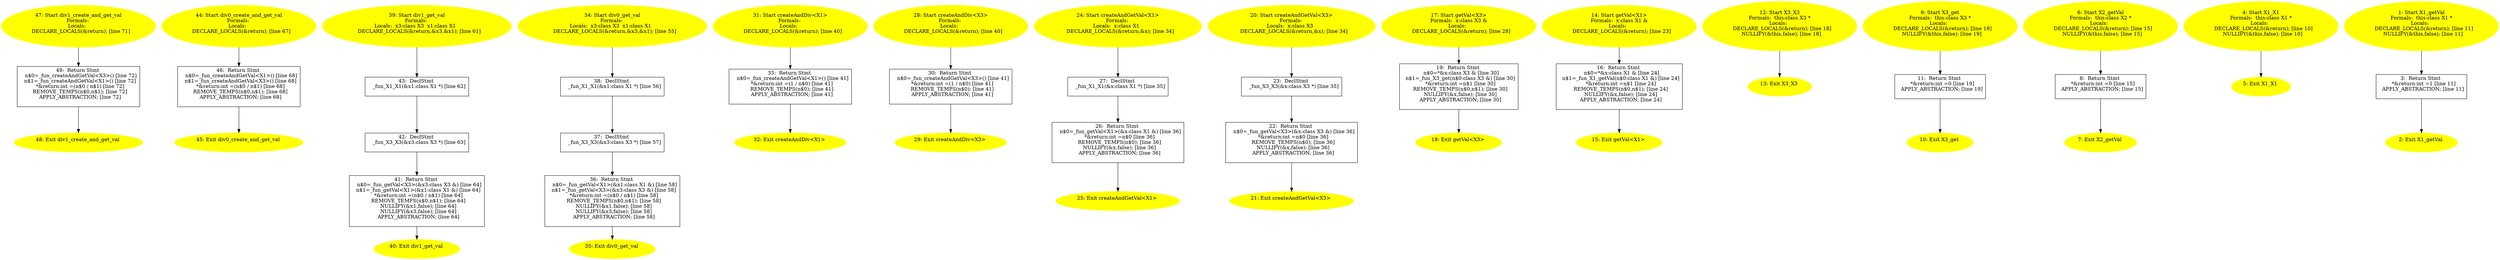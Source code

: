 digraph iCFG {
49 [label="49:  Return Stmt \n   n$0=_fun_createAndGetVal<X3>() [line 72]\n  n$1=_fun_createAndGetVal<X1>() [line 72]\n  *&return:int =(n$0 / n$1) [line 72]\n  REMOVE_TEMPS(n$0,n$1); [line 72]\n  APPLY_ABSTRACTION; [line 72]\n " shape="box"]
	

	 49 -> 48 ;
48 [label="48: Exit div1_create_and_get_val \n  " color=yellow style=filled]
	

47 [label="47: Start div1_create_and_get_val\nFormals: \nLocals:  \n   DECLARE_LOCALS(&return); [line 71]\n " color=yellow style=filled]
	

	 47 -> 49 ;
46 [label="46:  Return Stmt \n   n$0=_fun_createAndGetVal<X1>() [line 68]\n  n$1=_fun_createAndGetVal<X3>() [line 68]\n  *&return:int =(n$0 / n$1) [line 68]\n  REMOVE_TEMPS(n$0,n$1); [line 68]\n  APPLY_ABSTRACTION; [line 68]\n " shape="box"]
	

	 46 -> 45 ;
45 [label="45: Exit div0_create_and_get_val \n  " color=yellow style=filled]
	

44 [label="44: Start div0_create_and_get_val\nFormals: \nLocals:  \n   DECLARE_LOCALS(&return); [line 67]\n " color=yellow style=filled]
	

	 44 -> 46 ;
43 [label="43:  DeclStmt \n   _fun_X1_X1(&x1:class X1 *) [line 62]\n " shape="box"]
	

	 43 -> 42 ;
42 [label="42:  DeclStmt \n   _fun_X3_X3(&x3:class X3 *) [line 63]\n " shape="box"]
	

	 42 -> 41 ;
41 [label="41:  Return Stmt \n   n$0=_fun_getVal<X3>(&x3:class X3 &) [line 64]\n  n$1=_fun_getVal<X1>(&x1:class X1 &) [line 64]\n  *&return:int =(n$0 / n$1) [line 64]\n  REMOVE_TEMPS(n$0,n$1); [line 64]\n  NULLIFY(&x1,false); [line 64]\n  NULLIFY(&x3,false); [line 64]\n  APPLY_ABSTRACTION; [line 64]\n " shape="box"]
	

	 41 -> 40 ;
40 [label="40: Exit div1_get_val \n  " color=yellow style=filled]
	

39 [label="39: Start div1_get_val\nFormals: \nLocals:  x3:class X3  x1:class X1  \n   DECLARE_LOCALS(&return,&x3,&x1); [line 61]\n " color=yellow style=filled]
	

	 39 -> 43 ;
38 [label="38:  DeclStmt \n   _fun_X1_X1(&x1:class X1 *) [line 56]\n " shape="box"]
	

	 38 -> 37 ;
37 [label="37:  DeclStmt \n   _fun_X3_X3(&x3:class X3 *) [line 57]\n " shape="box"]
	

	 37 -> 36 ;
36 [label="36:  Return Stmt \n   n$0=_fun_getVal<X1>(&x1:class X1 &) [line 58]\n  n$1=_fun_getVal<X3>(&x3:class X3 &) [line 58]\n  *&return:int =(n$0 / n$1) [line 58]\n  REMOVE_TEMPS(n$0,n$1); [line 58]\n  NULLIFY(&x1,false); [line 58]\n  NULLIFY(&x3,false); [line 58]\n  APPLY_ABSTRACTION; [line 58]\n " shape="box"]
	

	 36 -> 35 ;
35 [label="35: Exit div0_get_val \n  " color=yellow style=filled]
	

34 [label="34: Start div0_get_val\nFormals: \nLocals:  x3:class X3  x1:class X1  \n   DECLARE_LOCALS(&return,&x3,&x1); [line 55]\n " color=yellow style=filled]
	

	 34 -> 38 ;
33 [label="33:  Return Stmt \n   n$0=_fun_createAndGetVal<X1>() [line 41]\n  *&return:int =(1 / n$0) [line 41]\n  REMOVE_TEMPS(n$0); [line 41]\n  APPLY_ABSTRACTION; [line 41]\n " shape="box"]
	

	 33 -> 32 ;
32 [label="32: Exit createAndDiv<X1> \n  " color=yellow style=filled]
	

31 [label="31: Start createAndDiv<X1>\nFormals: \nLocals:  \n   DECLARE_LOCALS(&return); [line 40]\n " color=yellow style=filled]
	

	 31 -> 33 ;
30 [label="30:  Return Stmt \n   n$0=_fun_createAndGetVal<X3>() [line 41]\n  *&return:int =(1 / n$0) [line 41]\n  REMOVE_TEMPS(n$0); [line 41]\n  APPLY_ABSTRACTION; [line 41]\n " shape="box"]
	

	 30 -> 29 ;
29 [label="29: Exit createAndDiv<X3> \n  " color=yellow style=filled]
	

28 [label="28: Start createAndDiv<X3>\nFormals: \nLocals:  \n   DECLARE_LOCALS(&return); [line 40]\n " color=yellow style=filled]
	

	 28 -> 30 ;
27 [label="27:  DeclStmt \n   _fun_X1_X1(&x:class X1 *) [line 35]\n " shape="box"]
	

	 27 -> 26 ;
26 [label="26:  Return Stmt \n   n$0=_fun_getVal<X1>(&x:class X1 &) [line 36]\n  *&return:int =n$0 [line 36]\n  REMOVE_TEMPS(n$0); [line 36]\n  NULLIFY(&x,false); [line 36]\n  APPLY_ABSTRACTION; [line 36]\n " shape="box"]
	

	 26 -> 25 ;
25 [label="25: Exit createAndGetVal<X1> \n  " color=yellow style=filled]
	

24 [label="24: Start createAndGetVal<X1>\nFormals: \nLocals:  x:class X1  \n   DECLARE_LOCALS(&return,&x); [line 34]\n " color=yellow style=filled]
	

	 24 -> 27 ;
23 [label="23:  DeclStmt \n   _fun_X3_X3(&x:class X3 *) [line 35]\n " shape="box"]
	

	 23 -> 22 ;
22 [label="22:  Return Stmt \n   n$0=_fun_getVal<X3>(&x:class X3 &) [line 36]\n  *&return:int =n$0 [line 36]\n  REMOVE_TEMPS(n$0); [line 36]\n  NULLIFY(&x,false); [line 36]\n  APPLY_ABSTRACTION; [line 36]\n " shape="box"]
	

	 22 -> 21 ;
21 [label="21: Exit createAndGetVal<X3> \n  " color=yellow style=filled]
	

20 [label="20: Start createAndGetVal<X3>\nFormals: \nLocals:  x:class X3  \n   DECLARE_LOCALS(&return,&x); [line 34]\n " color=yellow style=filled]
	

	 20 -> 23 ;
19 [label="19:  Return Stmt \n   n$0=*&x:class X3 & [line 30]\n  n$1=_fun_X3_get(n$0:class X3 &) [line 30]\n  *&return:int =n$1 [line 30]\n  REMOVE_TEMPS(n$0,n$1); [line 30]\n  NULLIFY(&x,false); [line 30]\n  APPLY_ABSTRACTION; [line 30]\n " shape="box"]
	

	 19 -> 18 ;
18 [label="18: Exit getVal<X3> \n  " color=yellow style=filled]
	

17 [label="17: Start getVal<X3>\nFormals:  x:class X3 &\nLocals:  \n   DECLARE_LOCALS(&return); [line 28]\n " color=yellow style=filled]
	

	 17 -> 19 ;
16 [label="16:  Return Stmt \n   n$0=*&x:class X1 & [line 24]\n  n$1=_fun_X1_getVal(n$0:class X1 &) [line 24]\n  *&return:int =n$1 [line 24]\n  REMOVE_TEMPS(n$0,n$1); [line 24]\n  NULLIFY(&x,false); [line 24]\n  APPLY_ABSTRACTION; [line 24]\n " shape="box"]
	

	 16 -> 15 ;
15 [label="15: Exit getVal<X1> \n  " color=yellow style=filled]
	

14 [label="14: Start getVal<X1>\nFormals:  x:class X1 &\nLocals:  \n   DECLARE_LOCALS(&return); [line 23]\n " color=yellow style=filled]
	

	 14 -> 16 ;
13 [label="13: Exit X3_X3 \n  " color=yellow style=filled]
	

12 [label="12: Start X3_X3\nFormals:  this:class X3 *\nLocals:  \n   DECLARE_LOCALS(&return); [line 18]\n  NULLIFY(&this,false); [line 18]\n " color=yellow style=filled]
	

	 12 -> 13 ;
11 [label="11:  Return Stmt \n   *&return:int =0 [line 19]\n  APPLY_ABSTRACTION; [line 19]\n " shape="box"]
	

	 11 -> 10 ;
10 [label="10: Exit X3_get \n  " color=yellow style=filled]
	

9 [label="9: Start X3_get\nFormals:  this:class X3 *\nLocals:  \n   DECLARE_LOCALS(&return); [line 19]\n  NULLIFY(&this,false); [line 19]\n " color=yellow style=filled]
	

	 9 -> 11 ;
8 [label="8:  Return Stmt \n   *&return:int =0 [line 15]\n  APPLY_ABSTRACTION; [line 15]\n " shape="box"]
	

	 8 -> 7 ;
7 [label="7: Exit X2_getVal \n  " color=yellow style=filled]
	

6 [label="6: Start X2_getVal\nFormals:  this:class X2 *\nLocals:  \n   DECLARE_LOCALS(&return); [line 15]\n  NULLIFY(&this,false); [line 15]\n " color=yellow style=filled]
	

	 6 -> 8 ;
5 [label="5: Exit X1_X1 \n  " color=yellow style=filled]
	

4 [label="4: Start X1_X1\nFormals:  this:class X1 *\nLocals:  \n   DECLARE_LOCALS(&return); [line 10]\n  NULLIFY(&this,false); [line 10]\n " color=yellow style=filled]
	

	 4 -> 5 ;
3 [label="3:  Return Stmt \n   *&return:int =1 [line 11]\n  APPLY_ABSTRACTION; [line 11]\n " shape="box"]
	

	 3 -> 2 ;
2 [label="2: Exit X1_getVal \n  " color=yellow style=filled]
	

1 [label="1: Start X1_getVal\nFormals:  this:class X1 *\nLocals:  \n   DECLARE_LOCALS(&return); [line 11]\n  NULLIFY(&this,false); [line 11]\n " color=yellow style=filled]
	

	 1 -> 3 ;
}
